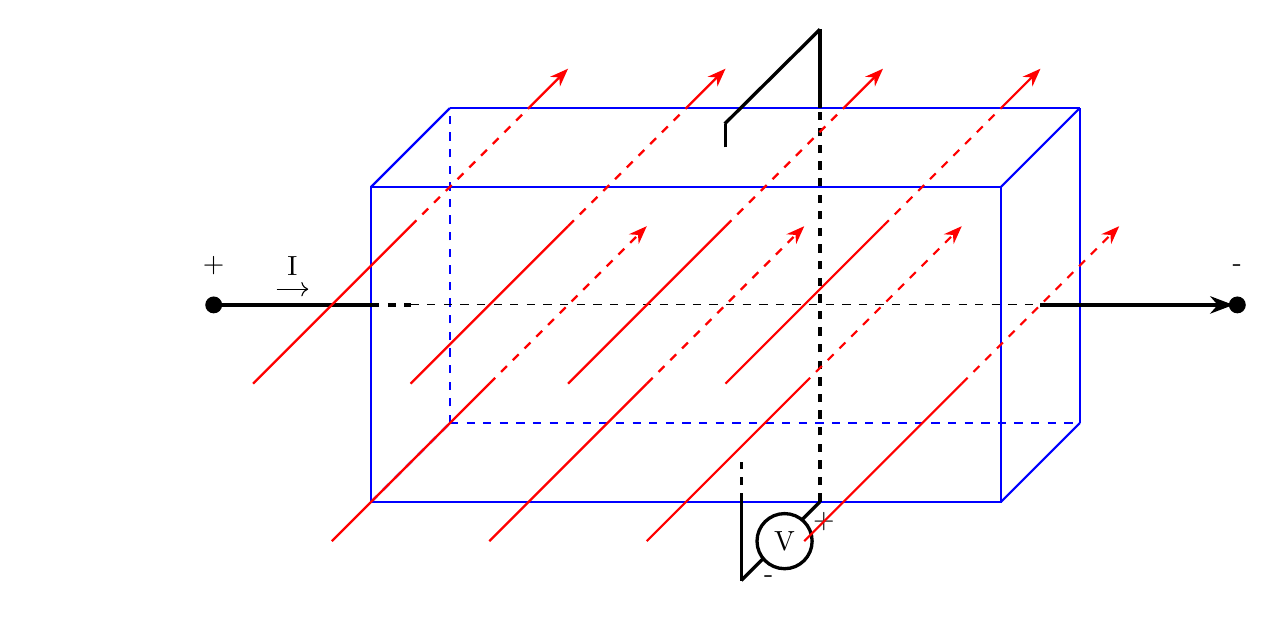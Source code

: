 ﻿\usetikzlibrary[arrows.meta,bending]
\usetikzlibrary{positioning}
\begin{tikzpicture}
	%\draw[help lines] (0,0) grid (20,20);
	%\draw [fill] (1,1) circle [radius=0.1];
%%%%%%%%%%%%%%%%%%%%%

%\fill[blue] (1,1) rectangle (11,7);
%\draw[fill, white] (2,6) circle [radius=0.85];
%\draw[fill, white] (2,4) circle [radius=0.85];
%\draw[fill, white] (2,2) circle [radius=0.85];

\draw[blue, thick] (2,2) rectangle (10,6);

\draw[-, blue, thick] (2,6) to (3,7);
\draw[-, blue, thick] (10,6) to (11,7);
\draw[-, blue, thick] (10,2) to (11,3);

\draw[-,blue,thick] (3,7) to (11,7);
\draw[-,blue,thick] (11,3) to (11,7);

\draw [dashed, blue, thick] (2,2) -- (3,3);
\draw [dashed, blue, thick] (3,3) -- (3,7);
\draw [dashed, blue, thick] (3,3) -- (11,3);

\draw[fill, black](0,4.5) circle [radius=0.1];
\draw[-, black, very thick] (0,4.5) to (2,4.5);
\draw [dashed, black,very thick] (2,4.5) -- (2.5,4.5);
\draw [dashed, black] (2.5,4.5) -- (10.5,4.5);
\draw[fill, black](13,4.5) circle [radius=0.1];
\draw[-Stealth, black, very thick] (10.5,4.5) to (12.95,4.5);

\draw [dashed, black, very thick] (7.7,2) -- (7.7,7);
\draw[-, black, very thick] (7.7,7) to (7.7,8);
\draw[-, black, very thick] (7.7,8) to (6.49, 6.8);
\draw[-, black, very thick] (6.5, 6.5) to (6.5, 6.8);
\draw[-,black,very thick] (7.7, 2) to (6.7, 1);
\draw[-,black,very thick] (6.7, 1) to (6.7,2);
\draw[dashed,black,very thick] (6.7, 2) to (6.7,2.5);

\draw[fill, white] (7.25, 1.5) circle [radius=0.35];
\draw[black, very thick] (7.25, 1.5) circle [radius=0.35];
\node at (7.25, 1.5) {V};
\node at (7.75, 1.75) {+};
\node at (7.05, 1.05) {-};

\node at (0,5) {+};
\node at (13,5) {-};
\node at (1,5) {I};
\draw[->, black] (0.8,4.7) to (1.2, 4.7);


\draw[-,red,thick] (0.5, 3.5) to (2.5, 5.5);
\draw[-,red,thick] (2.5, 3.5) to (4.5, 5.5);
\draw[-,red,thick] (4.5, 3.5) to (6.5, 5.5);
\draw[-,red,thick] (6.5, 3.5) to (8.5, 5.5);

\draw[-,red,thick] (1.5, 1.5) to (3.5, 3.5);
\draw[-,red,thick] (3.5, 1.5) to (5.5, 3.5);
\draw[-,red,thick] (5.5, 1.5) to (7.5, 3.5);
\draw[-,red,thick] (7.5, 1.5) to (9.5, 3.5);

\draw[dashed, red,thick] (2.5, 5.5) to (4, 7);
\draw[dashed, red,thick] (4.5, 5.5) to (6, 7);
\draw[dashed, red,thick] (6.5, 5.5) to (8, 7);
\draw[dashed, red,thick] (8.5, 5.5) to (10, 7);

\draw[ -Stealth,red,thick] (4, 7) -- (4.5, 7.5);
\draw[ -Stealth,red,thick] (6, 7) -- (6.5, 7.5);
\draw[ -Stealth,red,thick] (8, 7) -- (8.5, 7.5);
\draw[ -Stealth,red,thick] (10, 7) -- (10.5, 7.5);

\draw[dashed, -Stealth,red,thick] (3.5, 3.5) -- (5.5, 5.5);
\draw[dashed, -Stealth,red,thick] (5.5, 3.5) -- (7.5, 5.5);
\draw[dashed, -Stealth,red,thick] (7.5, 3.5) -- (9.5, 5.5);
\draw[dashed, -Stealth,red,thick] (9.5, 3.5) -- (11.5, 5.5);


% \node at (0,11) {0};
% \node at (1,11) {1};
% \node at (2,11) {2};
% \node at (3,11) {3};
% \node at (4,11) {4};
% \node at (5,11) {5};
% \node at (6,11) {6};
% \node at (7,11) {7};
% \node at (8,11) {8};
% \node at (9,11) {9};
% \node at (10,11) {10};
% 
% \node at (0,0) {0};
% \node at (0,1) {1};
% \node at (0,2) {2};
% \node at (0,3) {3};
% \node at (0,4) {4};
% \node at (0,5) {5};
% \node at (0,6) {6};
% \node at (0,7) {7};
% \node at (0,8) {8};
% \node at (0,9) {9};
% \node at (0,10) {10};
\end{tikzpicture}